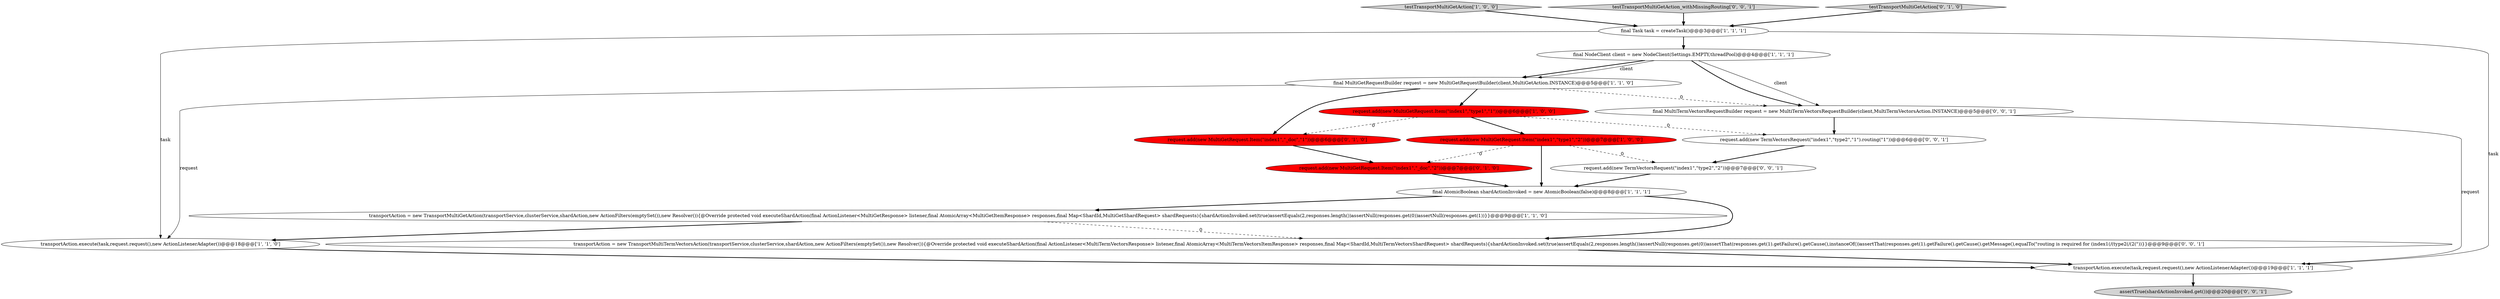 digraph {
8 [style = filled, label = "testTransportMultiGetAction['1', '0', '0']", fillcolor = lightgray, shape = diamond image = "AAA0AAABBB1BBB"];
6 [style = filled, label = "request.add(new MultiGetRequest.Item(\"index1\",\"type1\",\"2\"))@@@7@@@['1', '0', '0']", fillcolor = red, shape = ellipse image = "AAA1AAABBB1BBB"];
10 [style = filled, label = "request.add(new MultiGetRequest.Item(\"index1\",\"_doc\",\"2\"))@@@7@@@['0', '1', '0']", fillcolor = red, shape = ellipse image = "AAA1AAABBB2BBB"];
16 [style = filled, label = "final MultiTermVectorsRequestBuilder request = new MultiTermVectorsRequestBuilder(client,MultiTermVectorsAction.INSTANCE)@@@5@@@['0', '0', '1']", fillcolor = white, shape = ellipse image = "AAA0AAABBB3BBB"];
2 [style = filled, label = "final MultiGetRequestBuilder request = new MultiGetRequestBuilder(client,MultiGetAction.INSTANCE)@@@5@@@['1', '1', '0']", fillcolor = white, shape = ellipse image = "AAA0AAABBB1BBB"];
17 [style = filled, label = "request.add(new TermVectorsRequest(\"index1\",\"type2\",\"2\"))@@@7@@@['0', '0', '1']", fillcolor = white, shape = ellipse image = "AAA0AAABBB3BBB"];
0 [style = filled, label = "final Task task = createTask()@@@3@@@['1', '1', '1']", fillcolor = white, shape = ellipse image = "AAA0AAABBB1BBB"];
4 [style = filled, label = "final NodeClient client = new NodeClient(Settings.EMPTY,threadPool)@@@4@@@['1', '1', '1']", fillcolor = white, shape = ellipse image = "AAA0AAABBB1BBB"];
12 [style = filled, label = "request.add(new MultiGetRequest.Item(\"index1\",\"_doc\",\"1\"))@@@6@@@['0', '1', '0']", fillcolor = red, shape = ellipse image = "AAA1AAABBB2BBB"];
1 [style = filled, label = "transportAction = new TransportMultiGetAction(transportService,clusterService,shardAction,new ActionFilters(emptySet()),new Resolver()){@Override protected void executeShardAction(final ActionListener<MultiGetResponse> listener,final AtomicArray<MultiGetItemResponse> responses,final Map<ShardId,MultiGetShardRequest> shardRequests){shardActionInvoked.set(true)assertEquals(2,responses.length())assertNull(responses.get(0))assertNull(responses.get(1))}}@@@9@@@['1', '1', '0']", fillcolor = white, shape = ellipse image = "AAA0AAABBB1BBB"];
13 [style = filled, label = "assertTrue(shardActionInvoked.get())@@@20@@@['0', '0', '1']", fillcolor = lightgray, shape = ellipse image = "AAA0AAABBB3BBB"];
9 [style = filled, label = "transportAction.execute(task,request.request(),new ActionListenerAdapter())@@@18@@@['1', '1', '0']", fillcolor = white, shape = ellipse image = "AAA0AAABBB1BBB"];
15 [style = filled, label = "request.add(new TermVectorsRequest(\"index1\",\"type2\",\"1\").routing(\"1\"))@@@6@@@['0', '0', '1']", fillcolor = white, shape = ellipse image = "AAA0AAABBB3BBB"];
18 [style = filled, label = "testTransportMultiGetAction_withMissingRouting['0', '0', '1']", fillcolor = lightgray, shape = diamond image = "AAA0AAABBB3BBB"];
5 [style = filled, label = "request.add(new MultiGetRequest.Item(\"index1\",\"type1\",\"1\"))@@@6@@@['1', '0', '0']", fillcolor = red, shape = ellipse image = "AAA1AAABBB1BBB"];
7 [style = filled, label = "transportAction.execute(task,request.request(),new ActionListenerAdapter())@@@19@@@['1', '1', '1']", fillcolor = white, shape = ellipse image = "AAA0AAABBB1BBB"];
11 [style = filled, label = "testTransportMultiGetAction['0', '1', '0']", fillcolor = lightgray, shape = diamond image = "AAA0AAABBB2BBB"];
3 [style = filled, label = "final AtomicBoolean shardActionInvoked = new AtomicBoolean(false)@@@8@@@['1', '1', '1']", fillcolor = white, shape = ellipse image = "AAA0AAABBB1BBB"];
14 [style = filled, label = "transportAction = new TransportMultiTermVectorsAction(transportService,clusterService,shardAction,new ActionFilters(emptySet()),new Resolver()){@Override protected void executeShardAction(final ActionListener<MultiTermVectorsResponse> listener,final AtomicArray<MultiTermVectorsItemResponse> responses,final Map<ShardId,MultiTermVectorsShardRequest> shardRequests){shardActionInvoked.set(true)assertEquals(2,responses.length())assertNull(responses.get(0))assertThat(responses.get(1).getFailure().getCause(),instanceOf())assertThat(responses.get(1).getFailure().getCause().getMessage(),equalTo(\"routing is required for (index1(/(type2(/(2(\"))}}@@@9@@@['0', '0', '1']", fillcolor = white, shape = ellipse image = "AAA0AAABBB3BBB"];
7->13 [style = bold, label=""];
6->3 [style = bold, label=""];
16->15 [style = bold, label=""];
5->12 [style = dashed, label="0"];
3->1 [style = bold, label=""];
1->14 [style = dashed, label="0"];
2->9 [style = solid, label="request"];
3->14 [style = bold, label=""];
4->16 [style = solid, label="client"];
10->3 [style = bold, label=""];
6->17 [style = dashed, label="0"];
4->2 [style = bold, label=""];
9->7 [style = bold, label=""];
4->2 [style = solid, label="client"];
1->9 [style = bold, label=""];
2->12 [style = bold, label=""];
14->7 [style = bold, label=""];
6->10 [style = dashed, label="0"];
8->0 [style = bold, label=""];
16->7 [style = solid, label="request"];
15->17 [style = bold, label=""];
12->10 [style = bold, label=""];
11->0 [style = bold, label=""];
5->6 [style = bold, label=""];
0->4 [style = bold, label=""];
2->16 [style = dashed, label="0"];
17->3 [style = bold, label=""];
0->9 [style = solid, label="task"];
0->7 [style = solid, label="task"];
5->15 [style = dashed, label="0"];
18->0 [style = bold, label=""];
4->16 [style = bold, label=""];
2->5 [style = bold, label=""];
}
